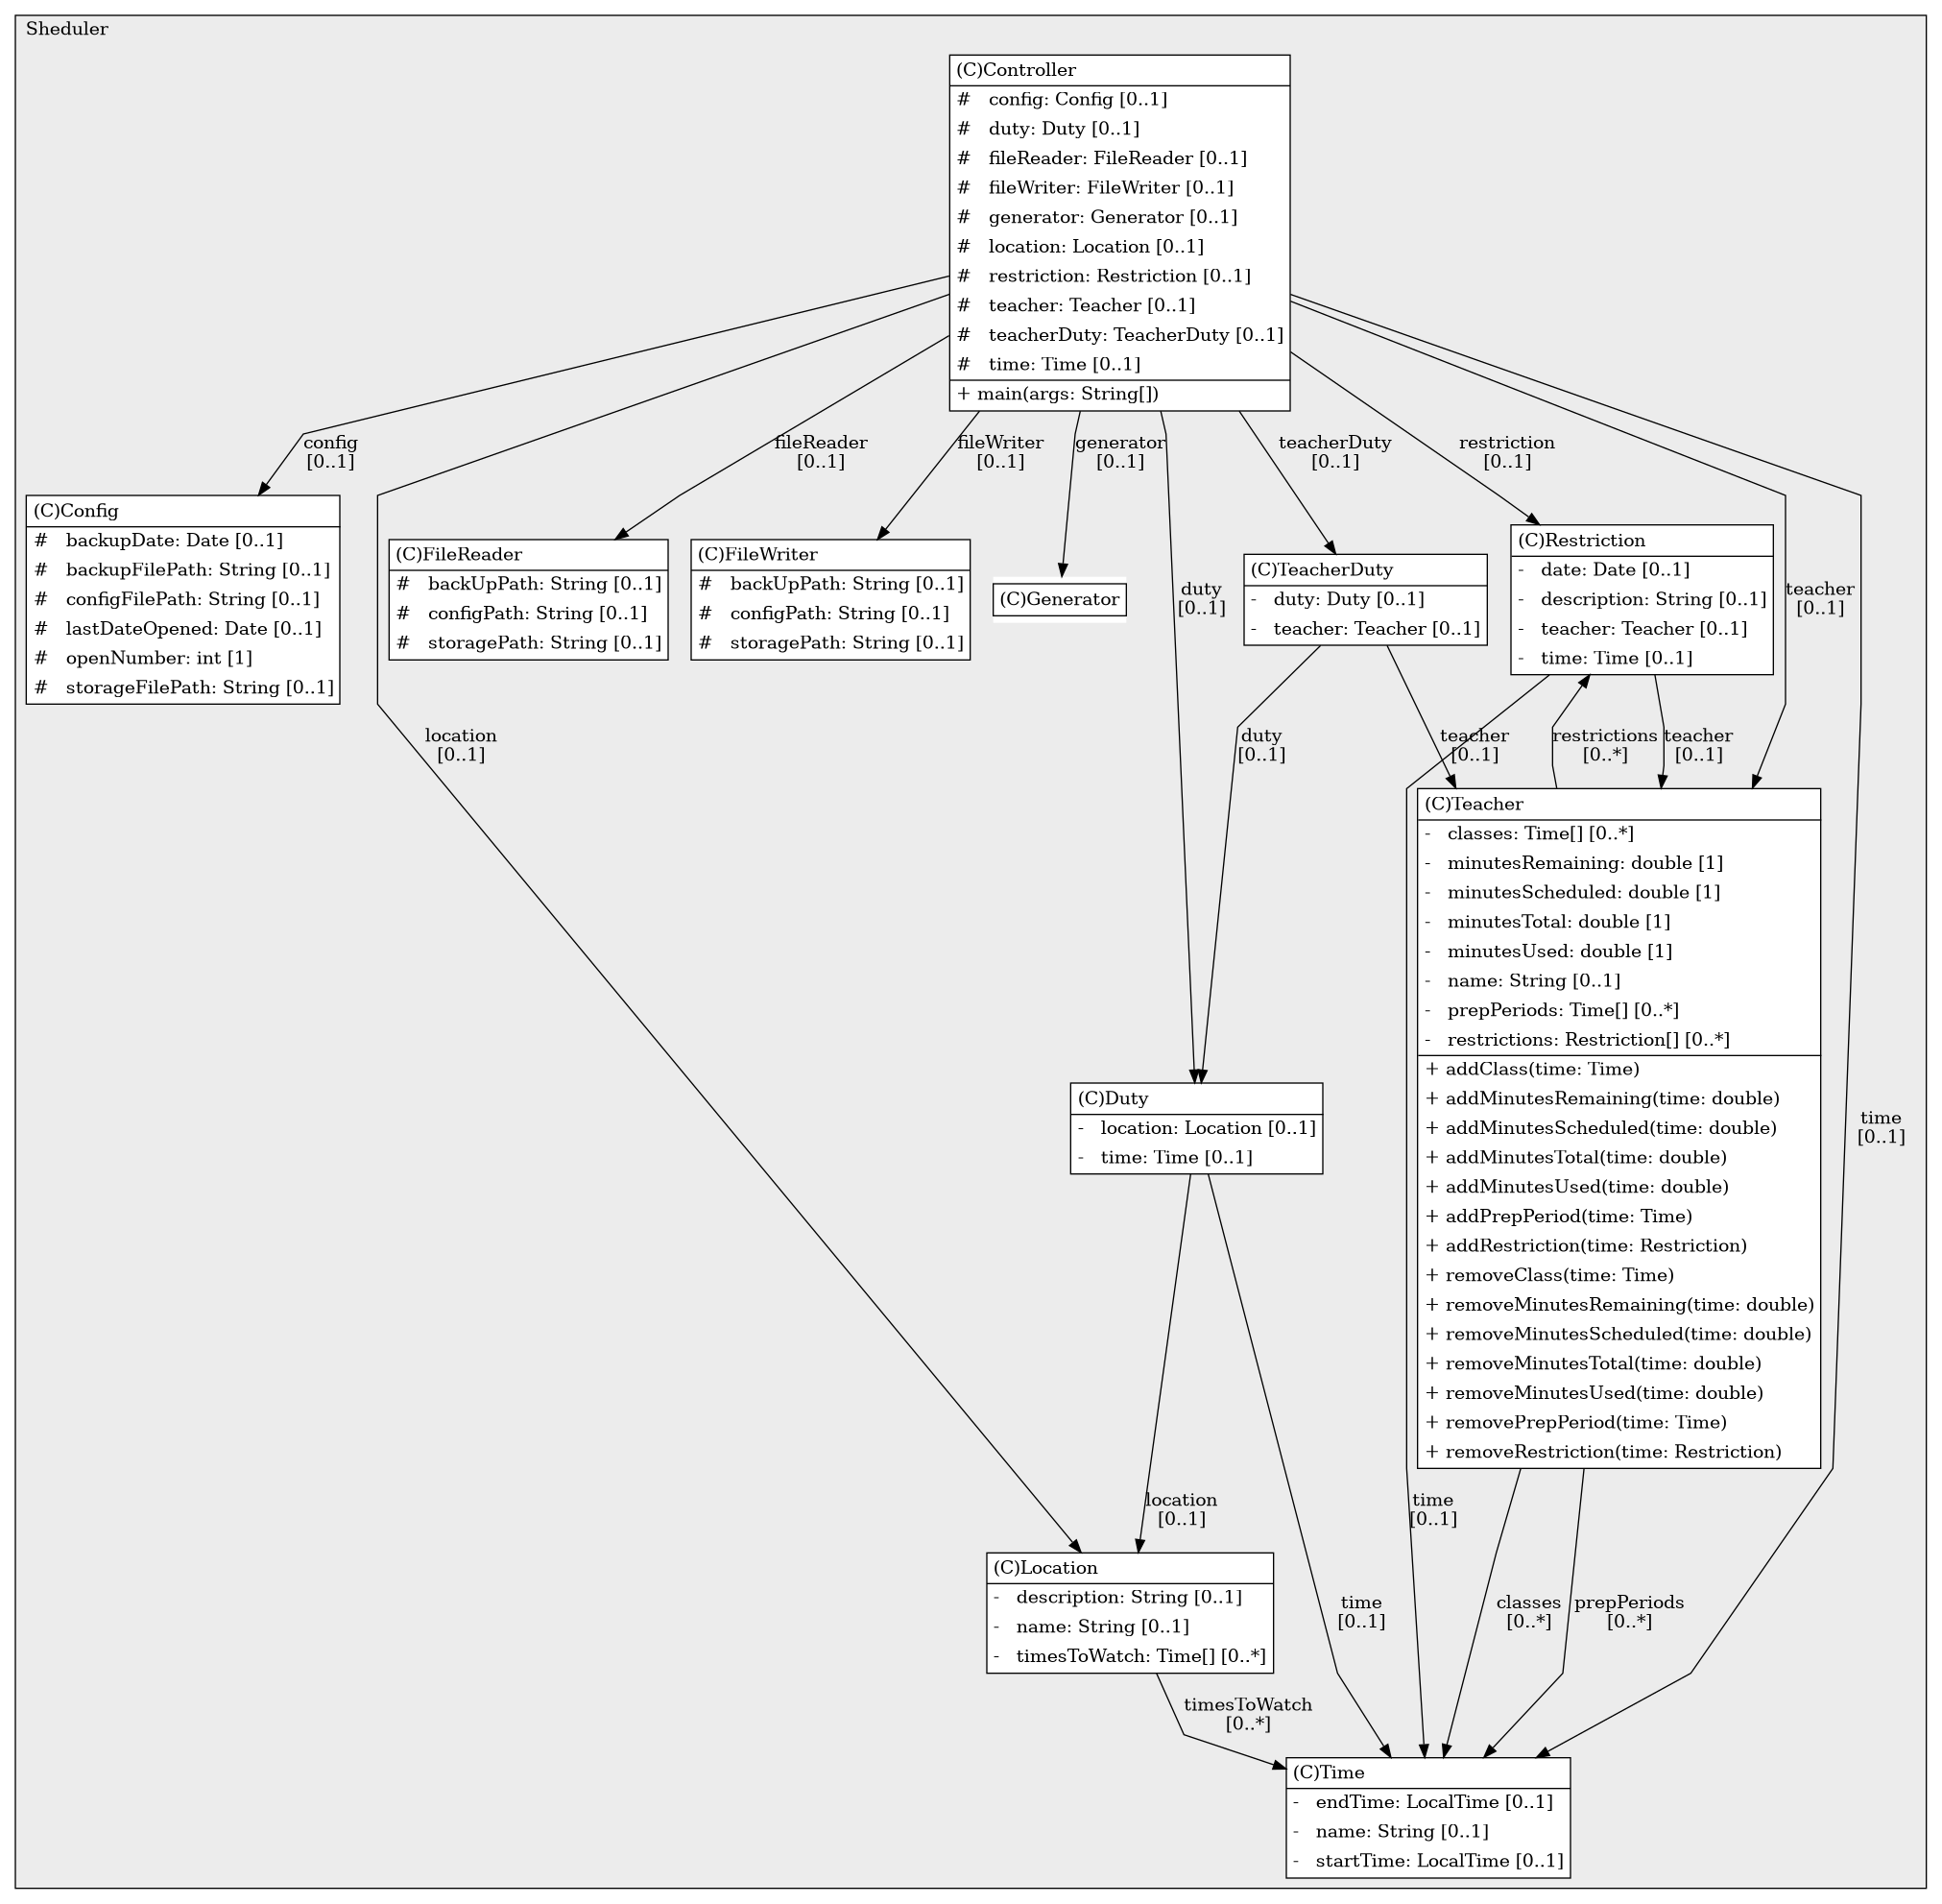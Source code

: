 @startuml

/' diagram meta data start
config=StructureConfiguration;
{
  "projectClassification": {
    "searchMode": "OpenProject", // OpenProject, AllProjects
    "includedProjects": "",
    "pathEndKeywords": "*.impl",
    "isClientPath": "",
    "isClientName": "",
    "isTestPath": "",
    "isTestName": "",
    "isMappingPath": "",
    "isMappingName": "",
    "isDataAccessPath": "",
    "isDataAccessName": "",
    "isDataStructurePath": "",
    "isDataStructureName": "",
    "isInterfaceStructuresPath": "",
    "isInterfaceStructuresName": "",
    "isEntryPointPath": "",
    "isEntryPointName": "",
    "treatFinalFieldsAsMandatory": false
  },
  "graphRestriction": {
    "classPackageExcludeFilter": "",
    "classPackageIncludeFilter": "",
    "classNameExcludeFilter": "",
    "classNameIncludeFilter": "",
    "methodNameExcludeFilter": "",
    "methodNameIncludeFilter": "",
    "removeByInheritance": "", // inheritance/annotation based filtering is done in a second step
    "removeByAnnotation": "",
    "removeByClassPackage": "", // cleanup the graph after inheritance/annotation based filtering is done
    "removeByClassName": "",
    "cutMappings": false,
    "cutEnum": true,
    "cutTests": true,
    "cutClient": true,
    "cutDataAccess": true,
    "cutInterfaceStructures": true,
    "cutDataStructures": true,
    "cutGetterAndSetter": true,
    "cutConstructors": true
  },
  "graphTraversal": {
    "forwardDepth": 3,
    "backwardDepth": 3,
    "classPackageExcludeFilter": "",
    "classPackageIncludeFilter": "",
    "classNameExcludeFilter": "",
    "classNameIncludeFilter": "",
    "methodNameExcludeFilter": "",
    "methodNameIncludeFilter": "",
    "hideMappings": false,
    "hideDataStructures": false,
    "hidePrivateMethods": true,
    "hideInterfaceCalls": true, // indirection: implementation -> interface (is hidden) -> implementation
    "onlyShowApplicationEntryPoints": false, // root node is included
    "useMethodCallsForStructureDiagram": "ForwardOnly" // ForwardOnly, BothDirections, No
  },
  "details": {
    "aggregation": "GroupByClass", // ByClass, GroupByClass, None
    "showClassGenericTypes": true,
    "showMethods": true,
    "showMethodParameterNames": true,
    "showMethodParameterTypes": true,
    "showMethodReturnType": true,
    "showPackageLevels": 2,
    "showDetailedClassStructure": true
  },
  "rootClass": "Sheduler.Controller",
  "extensionCallbackMethod": "" // qualified.class.name#methodName - signature: public static String method(String)
}
diagram meta data end '/



digraph g {
    rankdir="TB"
    splines=polyline
    

'nodes 
subgraph cluster_577039016 { 
   	label=Sheduler
	labeljust=l
	fillcolor="#ececec"
	style=filled
   
   Config577039016[
	label=<<TABLE BORDER="1" CELLBORDER="0" CELLPADDING="4" CELLSPACING="0">
<TR><TD ALIGN="LEFT" >(C)Config</TD></TR>
<HR/>
<TR><TD ALIGN="LEFT" >#   backupDate: Date [0..1]</TD></TR>
<TR><TD ALIGN="LEFT" >#   backupFilePath: String [0..1]</TD></TR>
<TR><TD ALIGN="LEFT" >#   configFilePath: String [0..1]</TD></TR>
<TR><TD ALIGN="LEFT" >#   lastDateOpened: Date [0..1]</TD></TR>
<TR><TD ALIGN="LEFT" >#   openNumber: int [1]</TD></TR>
<TR><TD ALIGN="LEFT" >#   storageFilePath: String [0..1]</TD></TR>
</TABLE>>
	style=filled
	margin=0
	shape=plaintext
	fillcolor="#FFFFFF"
];

Controller577039016[
	label=<<TABLE BORDER="1" CELLBORDER="0" CELLPADDING="4" CELLSPACING="0">
<TR><TD ALIGN="LEFT" >(C)Controller</TD></TR>
<HR/>
<TR><TD ALIGN="LEFT" >#   config: Config [0..1]</TD></TR>
<TR><TD ALIGN="LEFT" >#   duty: Duty [0..1]</TD></TR>
<TR><TD ALIGN="LEFT" >#   fileReader: FileReader [0..1]</TD></TR>
<TR><TD ALIGN="LEFT" >#   fileWriter: FileWriter [0..1]</TD></TR>
<TR><TD ALIGN="LEFT" >#   generator: Generator [0..1]</TD></TR>
<TR><TD ALIGN="LEFT" >#   location: Location [0..1]</TD></TR>
<TR><TD ALIGN="LEFT" >#   restriction: Restriction [0..1]</TD></TR>
<TR><TD ALIGN="LEFT" >#   teacher: Teacher [0..1]</TD></TR>
<TR><TD ALIGN="LEFT" >#   teacherDuty: TeacherDuty [0..1]</TD></TR>
<TR><TD ALIGN="LEFT" >#   time: Time [0..1]</TD></TR>
<HR/>
<TR><TD ALIGN="LEFT" >+ main(args: String[])</TD></TR>
</TABLE>>
	style=filled
	margin=0
	shape=plaintext
	fillcolor="#FFFFFF"
];

Duty577039016[
	label=<<TABLE BORDER="1" CELLBORDER="0" CELLPADDING="4" CELLSPACING="0">
<TR><TD ALIGN="LEFT" >(C)Duty</TD></TR>
<HR/>
<TR><TD ALIGN="LEFT" >-   location: Location [0..1]</TD></TR>
<TR><TD ALIGN="LEFT" >-   time: Time [0..1]</TD></TR>
</TABLE>>
	style=filled
	margin=0
	shape=plaintext
	fillcolor="#FFFFFF"
];

FileReader577039016[
	label=<<TABLE BORDER="1" CELLBORDER="0" CELLPADDING="4" CELLSPACING="0">
<TR><TD ALIGN="LEFT" >(C)FileReader</TD></TR>
<HR/>
<TR><TD ALIGN="LEFT" >#   backUpPath: String [0..1]</TD></TR>
<TR><TD ALIGN="LEFT" >#   configPath: String [0..1]</TD></TR>
<TR><TD ALIGN="LEFT" >#   storagePath: String [0..1]</TD></TR>
</TABLE>>
	style=filled
	margin=0
	shape=plaintext
	fillcolor="#FFFFFF"
];

FileWriter577039016[
	label=<<TABLE BORDER="1" CELLBORDER="0" CELLPADDING="4" CELLSPACING="0">
<TR><TD ALIGN="LEFT" >(C)FileWriter</TD></TR>
<HR/>
<TR><TD ALIGN="LEFT" >#   backUpPath: String [0..1]</TD></TR>
<TR><TD ALIGN="LEFT" >#   configPath: String [0..1]</TD></TR>
<TR><TD ALIGN="LEFT" >#   storagePath: String [0..1]</TD></TR>
</TABLE>>
	style=filled
	margin=0
	shape=plaintext
	fillcolor="#FFFFFF"
];

Generator577039016[
	label=<<TABLE BORDER="1" CELLBORDER="0" CELLPADDING="4" CELLSPACING="0">
<TR><TD ALIGN="LEFT" >(C)Generator</TD></TR>
</TABLE>>
	style=filled
	margin=0
	shape=plaintext
	fillcolor="#FFFFFF"
];

Location577039016[
	label=<<TABLE BORDER="1" CELLBORDER="0" CELLPADDING="4" CELLSPACING="0">
<TR><TD ALIGN="LEFT" >(C)Location</TD></TR>
<HR/>
<TR><TD ALIGN="LEFT" >-   description: String [0..1]</TD></TR>
<TR><TD ALIGN="LEFT" >-   name: String [0..1]</TD></TR>
<TR><TD ALIGN="LEFT" >-   timesToWatch: Time[] [0..*]</TD></TR>
</TABLE>>
	style=filled
	margin=0
	shape=plaintext
	fillcolor="#FFFFFF"
];

Restriction577039016[
	label=<<TABLE BORDER="1" CELLBORDER="0" CELLPADDING="4" CELLSPACING="0">
<TR><TD ALIGN="LEFT" >(C)Restriction</TD></TR>
<HR/>
<TR><TD ALIGN="LEFT" >-   date: Date [0..1]</TD></TR>
<TR><TD ALIGN="LEFT" >-   description: String [0..1]</TD></TR>
<TR><TD ALIGN="LEFT" >-   teacher: Teacher [0..1]</TD></TR>
<TR><TD ALIGN="LEFT" >-   time: Time [0..1]</TD></TR>
</TABLE>>
	style=filled
	margin=0
	shape=plaintext
	fillcolor="#FFFFFF"
];

Teacher577039016[
	label=<<TABLE BORDER="1" CELLBORDER="0" CELLPADDING="4" CELLSPACING="0">
<TR><TD ALIGN="LEFT" >(C)Teacher</TD></TR>
<HR/>
<TR><TD ALIGN="LEFT" >-   classes: Time[] [0..*]</TD></TR>
<TR><TD ALIGN="LEFT" >-   minutesRemaining: double [1]</TD></TR>
<TR><TD ALIGN="LEFT" >-   minutesScheduled: double [1]</TD></TR>
<TR><TD ALIGN="LEFT" >-   minutesTotal: double [1]</TD></TR>
<TR><TD ALIGN="LEFT" >-   minutesUsed: double [1]</TD></TR>
<TR><TD ALIGN="LEFT" >-   name: String [0..1]</TD></TR>
<TR><TD ALIGN="LEFT" >-   prepPeriods: Time[] [0..*]</TD></TR>
<TR><TD ALIGN="LEFT" >-   restrictions: Restriction[] [0..*]</TD></TR>
<HR/>
<TR><TD ALIGN="LEFT" >+ addClass(time: Time)</TD></TR>
<TR><TD ALIGN="LEFT" >+ addMinutesRemaining(time: double)</TD></TR>
<TR><TD ALIGN="LEFT" >+ addMinutesScheduled(time: double)</TD></TR>
<TR><TD ALIGN="LEFT" >+ addMinutesTotal(time: double)</TD></TR>
<TR><TD ALIGN="LEFT" >+ addMinutesUsed(time: double)</TD></TR>
<TR><TD ALIGN="LEFT" >+ addPrepPeriod(time: Time)</TD></TR>
<TR><TD ALIGN="LEFT" >+ addRestriction(time: Restriction)</TD></TR>
<TR><TD ALIGN="LEFT" >+ removeClass(time: Time)</TD></TR>
<TR><TD ALIGN="LEFT" >+ removeMinutesRemaining(time: double)</TD></TR>
<TR><TD ALIGN="LEFT" >+ removeMinutesScheduled(time: double)</TD></TR>
<TR><TD ALIGN="LEFT" >+ removeMinutesTotal(time: double)</TD></TR>
<TR><TD ALIGN="LEFT" >+ removeMinutesUsed(time: double)</TD></TR>
<TR><TD ALIGN="LEFT" >+ removePrepPeriod(time: Time)</TD></TR>
<TR><TD ALIGN="LEFT" >+ removeRestriction(time: Restriction)</TD></TR>
</TABLE>>
	style=filled
	margin=0
	shape=plaintext
	fillcolor="#FFFFFF"
];

TeacherDuty577039016[
	label=<<TABLE BORDER="1" CELLBORDER="0" CELLPADDING="4" CELLSPACING="0">
<TR><TD ALIGN="LEFT" >(C)TeacherDuty</TD></TR>
<HR/>
<TR><TD ALIGN="LEFT" >-   duty: Duty [0..1]</TD></TR>
<TR><TD ALIGN="LEFT" >-   teacher: Teacher [0..1]</TD></TR>
</TABLE>>
	style=filled
	margin=0
	shape=plaintext
	fillcolor="#FFFFFF"
];

Time577039016[
	label=<<TABLE BORDER="1" CELLBORDER="0" CELLPADDING="4" CELLSPACING="0">
<TR><TD ALIGN="LEFT" >(C)Time</TD></TR>
<HR/>
<TR><TD ALIGN="LEFT" >-   endTime: LocalTime [0..1]</TD></TR>
<TR><TD ALIGN="LEFT" >-   name: String [0..1]</TD></TR>
<TR><TD ALIGN="LEFT" >-   startTime: LocalTime [0..1]</TD></TR>
</TABLE>>
	style=filled
	margin=0
	shape=plaintext
	fillcolor="#FFFFFF"
];
} 

'edges    
Controller577039016 -> Config577039016[label="config
[0..1]"];
Controller577039016 -> Duty577039016[label="duty
[0..1]"];
Controller577039016 -> FileReader577039016[label="fileReader
[0..1]"];
Controller577039016 -> FileWriter577039016[label="fileWriter
[0..1]"];
Controller577039016 -> Generator577039016[label="generator
[0..1]"];
Controller577039016 -> Location577039016[label="location
[0..1]"];
Controller577039016 -> Restriction577039016[label="restriction
[0..1]"];
Controller577039016 -> Teacher577039016[label="teacher
[0..1]"];
Controller577039016 -> TeacherDuty577039016[label="teacherDuty
[0..1]"];
Controller577039016 -> Time577039016[label="time
[0..1]"];
Duty577039016 -> Location577039016[label="location
[0..1]"];
Duty577039016 -> Time577039016[label="time
[0..1]"];
Location577039016 -> Time577039016[label="timesToWatch
[0..*]"];
Restriction577039016 -> Teacher577039016[label="teacher
[0..1]"];
Restriction577039016 -> Time577039016[label="time
[0..1]"];
Teacher577039016 -> Restriction577039016[label="restrictions
[0..*]"];
Teacher577039016 -> Time577039016[label="classes
[0..*]"];
Teacher577039016 -> Time577039016[label="prepPeriods
[0..*]"];
TeacherDuty577039016 -> Duty577039016[label="duty
[0..1]"];
TeacherDuty577039016 -> Teacher577039016[label="teacher
[0..1]"];
    
}
@enduml
